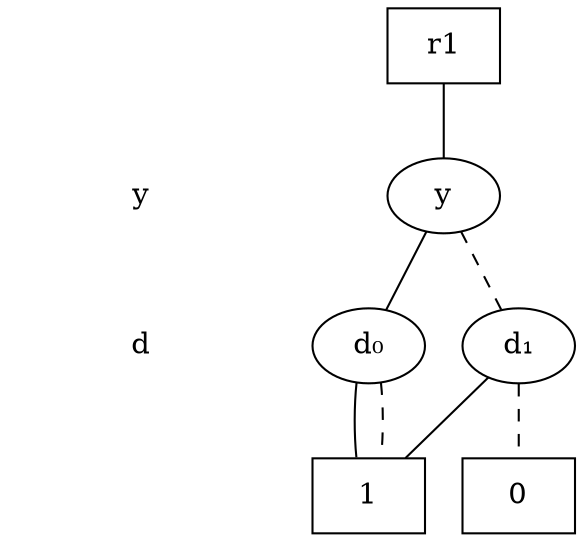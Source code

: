digraph "ZDD" {
size = "7.5,10"
center = true;
edge [dir = none];
{ node [shape = plaintext];
  edge [style = invis];
  "CONST NODES" [style = invis];
" y " -> " d " -> "CONST NODES"; 
}
{ rank = same; node [shape = box]; edge [style = invis];
"  r1  "; }
{ rank = same; " y ";
"y";
}
{ rank = same; " d ";
"d₀";
"d₁";
}
{ rank = same; "CONST NODES";
{ node [shape = box]; "0xa6";
"0xa5";
}
}
"  r1  " -> "y" [style = solid];
"y" -> "d₀";
"y" -> "d₁" [style = dashed];
"d₀" -> "0xa5";
"d₀" -> "0xa5" [style = dashed];
"d₁" -> "0xa5";
"d₁" -> "0xa6" [style = dashed];
"0xa6" [label = "0"];
"0xa5" [label = "1"];
}
